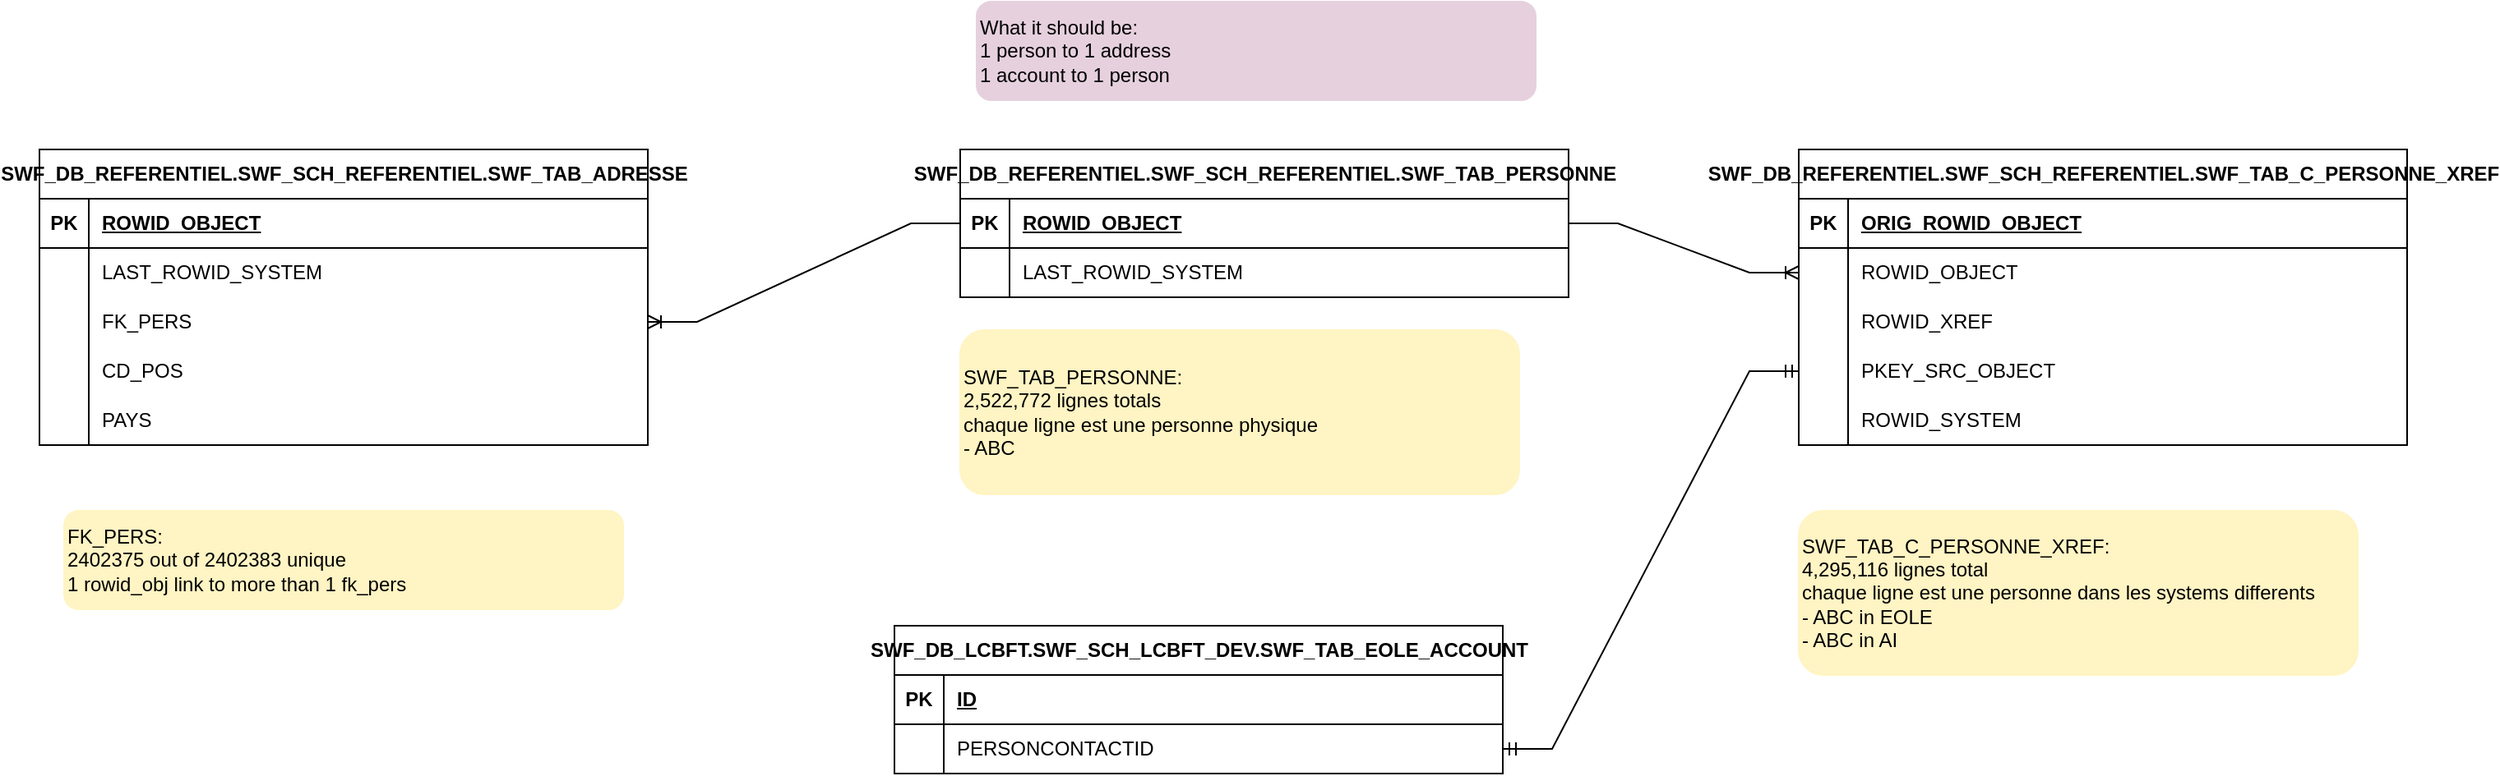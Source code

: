 <mxfile version="22.1.3" type="github">
  <diagram name="Page-1" id="-N0Wf2p26_ytfd32TYqR">
    <mxGraphModel dx="2415" dy="626" grid="1" gridSize="10" guides="1" tooltips="1" connect="1" arrows="1" fold="1" page="1" pageScale="1" pageWidth="827" pageHeight="1169" math="0" shadow="0">
      <root>
        <mxCell id="0" />
        <mxCell id="1" parent="0" />
        <mxCell id="k39MhWjwB1qhPyTOTygt-1" value="SWF_DB_REFERENTIEL.SWF_SCH_REFERENTIEL.SWF_TAB_PERSONNE" style="shape=table;startSize=30;container=1;collapsible=1;childLayout=tableLayout;fixedRows=1;rowLines=0;fontStyle=1;align=center;resizeLast=1;html=1;" vertex="1" parent="1">
          <mxGeometry x="-190" y="130" width="370" height="90" as="geometry">
            <mxRectangle x="-380" y="20" width="400" height="30" as="alternateBounds" />
          </mxGeometry>
        </mxCell>
        <mxCell id="k39MhWjwB1qhPyTOTygt-2" value="" style="shape=tableRow;horizontal=0;startSize=0;swimlaneHead=0;swimlaneBody=0;fillColor=none;collapsible=0;dropTarget=0;points=[[0,0.5],[1,0.5]];portConstraint=eastwest;top=0;left=0;right=0;bottom=1;" vertex="1" parent="k39MhWjwB1qhPyTOTygt-1">
          <mxGeometry y="30" width="370" height="30" as="geometry" />
        </mxCell>
        <mxCell id="k39MhWjwB1qhPyTOTygt-3" value="PK" style="shape=partialRectangle;connectable=0;fillColor=none;top=0;left=0;bottom=0;right=0;fontStyle=1;overflow=hidden;whiteSpace=wrap;html=1;" vertex="1" parent="k39MhWjwB1qhPyTOTygt-2">
          <mxGeometry width="30" height="30" as="geometry">
            <mxRectangle width="30" height="30" as="alternateBounds" />
          </mxGeometry>
        </mxCell>
        <mxCell id="k39MhWjwB1qhPyTOTygt-4" value="ROWID_OBJECT" style="shape=partialRectangle;connectable=0;fillColor=none;top=0;left=0;bottom=0;right=0;align=left;spacingLeft=6;fontStyle=5;overflow=hidden;whiteSpace=wrap;html=1;" vertex="1" parent="k39MhWjwB1qhPyTOTygt-2">
          <mxGeometry x="30" width="340" height="30" as="geometry">
            <mxRectangle width="340" height="30" as="alternateBounds" />
          </mxGeometry>
        </mxCell>
        <mxCell id="k39MhWjwB1qhPyTOTygt-8" value="" style="shape=tableRow;horizontal=0;startSize=0;swimlaneHead=0;swimlaneBody=0;fillColor=none;collapsible=0;dropTarget=0;points=[[0,0.5],[1,0.5]];portConstraint=eastwest;top=0;left=0;right=0;bottom=0;" vertex="1" parent="k39MhWjwB1qhPyTOTygt-1">
          <mxGeometry y="60" width="370" height="30" as="geometry" />
        </mxCell>
        <mxCell id="k39MhWjwB1qhPyTOTygt-9" value="" style="shape=partialRectangle;connectable=0;fillColor=none;top=0;left=0;bottom=0;right=0;editable=1;overflow=hidden;whiteSpace=wrap;html=1;" vertex="1" parent="k39MhWjwB1qhPyTOTygt-8">
          <mxGeometry width="30" height="30" as="geometry">
            <mxRectangle width="30" height="30" as="alternateBounds" />
          </mxGeometry>
        </mxCell>
        <mxCell id="k39MhWjwB1qhPyTOTygt-10" value="LAST_ROWID_SYSTEM" style="shape=partialRectangle;connectable=0;fillColor=none;top=0;left=0;bottom=0;right=0;align=left;spacingLeft=6;overflow=hidden;whiteSpace=wrap;html=1;" vertex="1" parent="k39MhWjwB1qhPyTOTygt-8">
          <mxGeometry x="30" width="340" height="30" as="geometry">
            <mxRectangle width="340" height="30" as="alternateBounds" />
          </mxGeometry>
        </mxCell>
        <mxCell id="k39MhWjwB1qhPyTOTygt-53" value="SWF_DB_REFERENTIEL.SWF_SCH_REFERENTIEL.SWF_TAB_ADRESSE" style="shape=table;startSize=30;container=1;collapsible=1;childLayout=tableLayout;fixedRows=1;rowLines=0;fontStyle=1;align=center;resizeLast=1;html=1;" vertex="1" parent="1">
          <mxGeometry x="-750" y="130" width="370" height="180" as="geometry">
            <mxRectangle x="-380" y="20" width="400" height="30" as="alternateBounds" />
          </mxGeometry>
        </mxCell>
        <mxCell id="k39MhWjwB1qhPyTOTygt-54" value="" style="shape=tableRow;horizontal=0;startSize=0;swimlaneHead=0;swimlaneBody=0;fillColor=none;collapsible=0;dropTarget=0;points=[[0,0.5],[1,0.5]];portConstraint=eastwest;top=0;left=0;right=0;bottom=1;" vertex="1" parent="k39MhWjwB1qhPyTOTygt-53">
          <mxGeometry y="30" width="370" height="30" as="geometry" />
        </mxCell>
        <mxCell id="k39MhWjwB1qhPyTOTygt-55" value="PK" style="shape=partialRectangle;connectable=0;fillColor=none;top=0;left=0;bottom=0;right=0;fontStyle=1;overflow=hidden;whiteSpace=wrap;html=1;" vertex="1" parent="k39MhWjwB1qhPyTOTygt-54">
          <mxGeometry width="30" height="30" as="geometry">
            <mxRectangle width="30" height="30" as="alternateBounds" />
          </mxGeometry>
        </mxCell>
        <mxCell id="k39MhWjwB1qhPyTOTygt-56" value="ROWID_OBJECT" style="shape=partialRectangle;connectable=0;fillColor=none;top=0;left=0;bottom=0;right=0;align=left;spacingLeft=6;fontStyle=5;overflow=hidden;whiteSpace=wrap;html=1;" vertex="1" parent="k39MhWjwB1qhPyTOTygt-54">
          <mxGeometry x="30" width="340" height="30" as="geometry">
            <mxRectangle width="340" height="30" as="alternateBounds" />
          </mxGeometry>
        </mxCell>
        <mxCell id="k39MhWjwB1qhPyTOTygt-60" value="" style="shape=tableRow;horizontal=0;startSize=0;swimlaneHead=0;swimlaneBody=0;fillColor=none;collapsible=0;dropTarget=0;points=[[0,0.5],[1,0.5]];portConstraint=eastwest;top=0;left=0;right=0;bottom=0;" vertex="1" parent="k39MhWjwB1qhPyTOTygt-53">
          <mxGeometry y="60" width="370" height="30" as="geometry" />
        </mxCell>
        <mxCell id="k39MhWjwB1qhPyTOTygt-61" value="" style="shape=partialRectangle;connectable=0;fillColor=none;top=0;left=0;bottom=0;right=0;editable=1;overflow=hidden;whiteSpace=wrap;html=1;" vertex="1" parent="k39MhWjwB1qhPyTOTygt-60">
          <mxGeometry width="30" height="30" as="geometry">
            <mxRectangle width="30" height="30" as="alternateBounds" />
          </mxGeometry>
        </mxCell>
        <mxCell id="k39MhWjwB1qhPyTOTygt-62" value="LAST_ROWID_SYSTEM" style="shape=partialRectangle;connectable=0;fillColor=none;top=0;left=0;bottom=0;right=0;align=left;spacingLeft=6;overflow=hidden;whiteSpace=wrap;html=1;" vertex="1" parent="k39MhWjwB1qhPyTOTygt-60">
          <mxGeometry x="30" width="340" height="30" as="geometry">
            <mxRectangle width="340" height="30" as="alternateBounds" />
          </mxGeometry>
        </mxCell>
        <mxCell id="k39MhWjwB1qhPyTOTygt-63" value="" style="shape=tableRow;horizontal=0;startSize=0;swimlaneHead=0;swimlaneBody=0;fillColor=none;collapsible=0;dropTarget=0;points=[[0,0.5],[1,0.5]];portConstraint=eastwest;top=0;left=0;right=0;bottom=0;" vertex="1" parent="k39MhWjwB1qhPyTOTygt-53">
          <mxGeometry y="90" width="370" height="30" as="geometry" />
        </mxCell>
        <mxCell id="k39MhWjwB1qhPyTOTygt-64" value="" style="shape=partialRectangle;connectable=0;fillColor=none;top=0;left=0;bottom=0;right=0;editable=1;overflow=hidden;whiteSpace=wrap;html=1;" vertex="1" parent="k39MhWjwB1qhPyTOTygt-63">
          <mxGeometry width="30" height="30" as="geometry">
            <mxRectangle width="30" height="30" as="alternateBounds" />
          </mxGeometry>
        </mxCell>
        <mxCell id="k39MhWjwB1qhPyTOTygt-65" value="FK_PERS" style="shape=partialRectangle;connectable=0;fillColor=none;top=0;left=0;bottom=0;right=0;align=left;spacingLeft=6;overflow=hidden;whiteSpace=wrap;html=1;" vertex="1" parent="k39MhWjwB1qhPyTOTygt-63">
          <mxGeometry x="30" width="340" height="30" as="geometry">
            <mxRectangle width="340" height="30" as="alternateBounds" />
          </mxGeometry>
        </mxCell>
        <mxCell id="k39MhWjwB1qhPyTOTygt-66" value="" style="shape=tableRow;horizontal=0;startSize=0;swimlaneHead=0;swimlaneBody=0;fillColor=none;collapsible=0;dropTarget=0;points=[[0,0.5],[1,0.5]];portConstraint=eastwest;top=0;left=0;right=0;bottom=0;" vertex="1" parent="k39MhWjwB1qhPyTOTygt-53">
          <mxGeometry y="120" width="370" height="30" as="geometry" />
        </mxCell>
        <mxCell id="k39MhWjwB1qhPyTOTygt-67" value="" style="shape=partialRectangle;connectable=0;fillColor=none;top=0;left=0;bottom=0;right=0;editable=1;overflow=hidden;whiteSpace=wrap;html=1;" vertex="1" parent="k39MhWjwB1qhPyTOTygt-66">
          <mxGeometry width="30" height="30" as="geometry">
            <mxRectangle width="30" height="30" as="alternateBounds" />
          </mxGeometry>
        </mxCell>
        <mxCell id="k39MhWjwB1qhPyTOTygt-68" value="CD_POS" style="shape=partialRectangle;connectable=0;fillColor=none;top=0;left=0;bottom=0;right=0;align=left;spacingLeft=6;overflow=hidden;whiteSpace=wrap;html=1;" vertex="1" parent="k39MhWjwB1qhPyTOTygt-66">
          <mxGeometry x="30" width="340" height="30" as="geometry">
            <mxRectangle width="340" height="30" as="alternateBounds" />
          </mxGeometry>
        </mxCell>
        <mxCell id="k39MhWjwB1qhPyTOTygt-69" value="" style="shape=tableRow;horizontal=0;startSize=0;swimlaneHead=0;swimlaneBody=0;fillColor=none;collapsible=0;dropTarget=0;points=[[0,0.5],[1,0.5]];portConstraint=eastwest;top=0;left=0;right=0;bottom=0;" vertex="1" parent="k39MhWjwB1qhPyTOTygt-53">
          <mxGeometry y="150" width="370" height="30" as="geometry" />
        </mxCell>
        <mxCell id="k39MhWjwB1qhPyTOTygt-70" value="" style="shape=partialRectangle;connectable=0;fillColor=none;top=0;left=0;bottom=0;right=0;editable=1;overflow=hidden;whiteSpace=wrap;html=1;" vertex="1" parent="k39MhWjwB1qhPyTOTygt-69">
          <mxGeometry width="30" height="30" as="geometry">
            <mxRectangle width="30" height="30" as="alternateBounds" />
          </mxGeometry>
        </mxCell>
        <mxCell id="k39MhWjwB1qhPyTOTygt-71" value="PAYS" style="shape=partialRectangle;connectable=0;fillColor=none;top=0;left=0;bottom=0;right=0;align=left;spacingLeft=6;overflow=hidden;whiteSpace=wrap;html=1;" vertex="1" parent="k39MhWjwB1qhPyTOTygt-69">
          <mxGeometry x="30" width="340" height="30" as="geometry">
            <mxRectangle width="340" height="30" as="alternateBounds" />
          </mxGeometry>
        </mxCell>
        <mxCell id="k39MhWjwB1qhPyTOTygt-73" value="" style="edgeStyle=entityRelationEdgeStyle;fontSize=12;html=1;endArrow=ERoneToMany;rounded=0;exitX=0;exitY=0.5;exitDx=0;exitDy=0;" edge="1" parent="1" source="k39MhWjwB1qhPyTOTygt-2" target="k39MhWjwB1qhPyTOTygt-63">
          <mxGeometry width="100" height="100" relative="1" as="geometry">
            <mxPoint x="-90" y="270" as="sourcePoint" />
            <mxPoint x="10" y="170" as="targetPoint" />
          </mxGeometry>
        </mxCell>
        <mxCell id="k39MhWjwB1qhPyTOTygt-74" value="SWF_DB_REFERENTIEL.SWF_SCH_REFERENTIEL.SWF_TAB_C_PERSONNE_XREF" style="shape=table;startSize=30;container=1;collapsible=1;childLayout=tableLayout;fixedRows=1;rowLines=0;fontStyle=1;align=center;resizeLast=1;html=1;" vertex="1" parent="1">
          <mxGeometry x="320" y="130" width="370" height="180" as="geometry">
            <mxRectangle x="-380" y="20" width="400" height="30" as="alternateBounds" />
          </mxGeometry>
        </mxCell>
        <mxCell id="k39MhWjwB1qhPyTOTygt-75" value="" style="shape=tableRow;horizontal=0;startSize=0;swimlaneHead=0;swimlaneBody=0;fillColor=none;collapsible=0;dropTarget=0;points=[[0,0.5],[1,0.5]];portConstraint=eastwest;top=0;left=0;right=0;bottom=1;" vertex="1" parent="k39MhWjwB1qhPyTOTygt-74">
          <mxGeometry y="30" width="370" height="30" as="geometry" />
        </mxCell>
        <mxCell id="k39MhWjwB1qhPyTOTygt-76" value="PK" style="shape=partialRectangle;connectable=0;fillColor=none;top=0;left=0;bottom=0;right=0;fontStyle=1;overflow=hidden;whiteSpace=wrap;html=1;" vertex="1" parent="k39MhWjwB1qhPyTOTygt-75">
          <mxGeometry width="30" height="30" as="geometry">
            <mxRectangle width="30" height="30" as="alternateBounds" />
          </mxGeometry>
        </mxCell>
        <mxCell id="k39MhWjwB1qhPyTOTygt-77" value="ORIG_ROWID_OBJECT" style="shape=partialRectangle;connectable=0;fillColor=none;top=0;left=0;bottom=0;right=0;align=left;spacingLeft=6;fontStyle=5;overflow=hidden;whiteSpace=wrap;html=1;" vertex="1" parent="k39MhWjwB1qhPyTOTygt-75">
          <mxGeometry x="30" width="340" height="30" as="geometry">
            <mxRectangle width="340" height="30" as="alternateBounds" />
          </mxGeometry>
        </mxCell>
        <mxCell id="k39MhWjwB1qhPyTOTygt-78" value="" style="shape=tableRow;horizontal=0;startSize=0;swimlaneHead=0;swimlaneBody=0;fillColor=none;collapsible=0;dropTarget=0;points=[[0,0.5],[1,0.5]];portConstraint=eastwest;top=0;left=0;right=0;bottom=0;" vertex="1" parent="k39MhWjwB1qhPyTOTygt-74">
          <mxGeometry y="60" width="370" height="30" as="geometry" />
        </mxCell>
        <mxCell id="k39MhWjwB1qhPyTOTygt-79" value="" style="shape=partialRectangle;connectable=0;fillColor=none;top=0;left=0;bottom=0;right=0;editable=1;overflow=hidden;whiteSpace=wrap;html=1;" vertex="1" parent="k39MhWjwB1qhPyTOTygt-78">
          <mxGeometry width="30" height="30" as="geometry">
            <mxRectangle width="30" height="30" as="alternateBounds" />
          </mxGeometry>
        </mxCell>
        <mxCell id="k39MhWjwB1qhPyTOTygt-80" value="ROWID_OBJECT" style="shape=partialRectangle;connectable=0;fillColor=none;top=0;left=0;bottom=0;right=0;align=left;spacingLeft=6;overflow=hidden;whiteSpace=wrap;html=1;" vertex="1" parent="k39MhWjwB1qhPyTOTygt-78">
          <mxGeometry x="30" width="340" height="30" as="geometry">
            <mxRectangle width="340" height="30" as="alternateBounds" />
          </mxGeometry>
        </mxCell>
        <mxCell id="k39MhWjwB1qhPyTOTygt-81" value="" style="shape=tableRow;horizontal=0;startSize=0;swimlaneHead=0;swimlaneBody=0;fillColor=none;collapsible=0;dropTarget=0;points=[[0,0.5],[1,0.5]];portConstraint=eastwest;top=0;left=0;right=0;bottom=0;" vertex="1" parent="k39MhWjwB1qhPyTOTygt-74">
          <mxGeometry y="90" width="370" height="30" as="geometry" />
        </mxCell>
        <mxCell id="k39MhWjwB1qhPyTOTygt-82" value="" style="shape=partialRectangle;connectable=0;fillColor=none;top=0;left=0;bottom=0;right=0;editable=1;overflow=hidden;whiteSpace=wrap;html=1;" vertex="1" parent="k39MhWjwB1qhPyTOTygt-81">
          <mxGeometry width="30" height="30" as="geometry">
            <mxRectangle width="30" height="30" as="alternateBounds" />
          </mxGeometry>
        </mxCell>
        <mxCell id="k39MhWjwB1qhPyTOTygt-83" value="ROWID_XREF" style="shape=partialRectangle;connectable=0;fillColor=none;top=0;left=0;bottom=0;right=0;align=left;spacingLeft=6;overflow=hidden;whiteSpace=wrap;html=1;" vertex="1" parent="k39MhWjwB1qhPyTOTygt-81">
          <mxGeometry x="30" width="340" height="30" as="geometry">
            <mxRectangle width="340" height="30" as="alternateBounds" />
          </mxGeometry>
        </mxCell>
        <mxCell id="k39MhWjwB1qhPyTOTygt-84" value="" style="shape=tableRow;horizontal=0;startSize=0;swimlaneHead=0;swimlaneBody=0;fillColor=none;collapsible=0;dropTarget=0;points=[[0,0.5],[1,0.5]];portConstraint=eastwest;top=0;left=0;right=0;bottom=0;" vertex="1" parent="k39MhWjwB1qhPyTOTygt-74">
          <mxGeometry y="120" width="370" height="30" as="geometry" />
        </mxCell>
        <mxCell id="k39MhWjwB1qhPyTOTygt-85" value="" style="shape=partialRectangle;connectable=0;fillColor=none;top=0;left=0;bottom=0;right=0;editable=1;overflow=hidden;whiteSpace=wrap;html=1;" vertex="1" parent="k39MhWjwB1qhPyTOTygt-84">
          <mxGeometry width="30" height="30" as="geometry">
            <mxRectangle width="30" height="30" as="alternateBounds" />
          </mxGeometry>
        </mxCell>
        <mxCell id="k39MhWjwB1qhPyTOTygt-86" value="PKEY_SRC_OBJECT" style="shape=partialRectangle;connectable=0;fillColor=none;top=0;left=0;bottom=0;right=0;align=left;spacingLeft=6;overflow=hidden;whiteSpace=wrap;html=1;" vertex="1" parent="k39MhWjwB1qhPyTOTygt-84">
          <mxGeometry x="30" width="340" height="30" as="geometry">
            <mxRectangle width="340" height="30" as="alternateBounds" />
          </mxGeometry>
        </mxCell>
        <mxCell id="k39MhWjwB1qhPyTOTygt-87" value="" style="shape=tableRow;horizontal=0;startSize=0;swimlaneHead=0;swimlaneBody=0;fillColor=none;collapsible=0;dropTarget=0;points=[[0,0.5],[1,0.5]];portConstraint=eastwest;top=0;left=0;right=0;bottom=0;" vertex="1" parent="k39MhWjwB1qhPyTOTygt-74">
          <mxGeometry y="150" width="370" height="30" as="geometry" />
        </mxCell>
        <mxCell id="k39MhWjwB1qhPyTOTygt-88" value="" style="shape=partialRectangle;connectable=0;fillColor=none;top=0;left=0;bottom=0;right=0;editable=1;overflow=hidden;whiteSpace=wrap;html=1;" vertex="1" parent="k39MhWjwB1qhPyTOTygt-87">
          <mxGeometry width="30" height="30" as="geometry">
            <mxRectangle width="30" height="30" as="alternateBounds" />
          </mxGeometry>
        </mxCell>
        <mxCell id="k39MhWjwB1qhPyTOTygt-89" value="ROWID_SYSTEM" style="shape=partialRectangle;connectable=0;fillColor=none;top=0;left=0;bottom=0;right=0;align=left;spacingLeft=6;overflow=hidden;whiteSpace=wrap;html=1;" vertex="1" parent="k39MhWjwB1qhPyTOTygt-87">
          <mxGeometry x="30" width="340" height="30" as="geometry">
            <mxRectangle width="340" height="30" as="alternateBounds" />
          </mxGeometry>
        </mxCell>
        <mxCell id="k39MhWjwB1qhPyTOTygt-91" value="" style="edgeStyle=entityRelationEdgeStyle;fontSize=12;html=1;endArrow=ERoneToMany;rounded=0;exitX=1;exitY=0.5;exitDx=0;exitDy=0;" edge="1" parent="1" source="k39MhWjwB1qhPyTOTygt-2" target="k39MhWjwB1qhPyTOTygt-78">
          <mxGeometry width="100" height="100" relative="1" as="geometry">
            <mxPoint x="135" y="240" as="sourcePoint" />
            <mxPoint x="-85" y="300" as="targetPoint" />
            <Array as="points">
              <mxPoint x="260" y="130" />
            </Array>
          </mxGeometry>
        </mxCell>
        <mxCell id="k39MhWjwB1qhPyTOTygt-94" value="FK_PERS:&lt;br&gt;2402375 out of&amp;nbsp;2402383 unique&lt;br&gt;1 rowid_obj link to more than 1 fk_pers" style="rounded=1;whiteSpace=wrap;html=1;align=left;fillColor=#FFF4C3;strokeColor=#FFF4C3;" vertex="1" parent="1">
          <mxGeometry x="-735" y="350" width="340" height="60" as="geometry" />
        </mxCell>
        <mxCell id="k39MhWjwB1qhPyTOTygt-95" value="SWF_DB_LCBFT.SWF_SCH_LCBFT_DEV.SWF_TAB_EOLE_ACCOUNT" style="shape=table;startSize=30;container=1;collapsible=1;childLayout=tableLayout;fixedRows=1;rowLines=0;fontStyle=1;align=center;resizeLast=1;html=1;" vertex="1" parent="1">
          <mxGeometry x="-230" y="420" width="370" height="90" as="geometry">
            <mxRectangle x="-380" y="20" width="400" height="30" as="alternateBounds" />
          </mxGeometry>
        </mxCell>
        <mxCell id="k39MhWjwB1qhPyTOTygt-96" value="" style="shape=tableRow;horizontal=0;startSize=0;swimlaneHead=0;swimlaneBody=0;fillColor=none;collapsible=0;dropTarget=0;points=[[0,0.5],[1,0.5]];portConstraint=eastwest;top=0;left=0;right=0;bottom=1;" vertex="1" parent="k39MhWjwB1qhPyTOTygt-95">
          <mxGeometry y="30" width="370" height="30" as="geometry" />
        </mxCell>
        <mxCell id="k39MhWjwB1qhPyTOTygt-97" value="PK" style="shape=partialRectangle;connectable=0;fillColor=none;top=0;left=0;bottom=0;right=0;fontStyle=1;overflow=hidden;whiteSpace=wrap;html=1;" vertex="1" parent="k39MhWjwB1qhPyTOTygt-96">
          <mxGeometry width="30" height="30" as="geometry">
            <mxRectangle width="30" height="30" as="alternateBounds" />
          </mxGeometry>
        </mxCell>
        <mxCell id="k39MhWjwB1qhPyTOTygt-98" value="ID" style="shape=partialRectangle;connectable=0;fillColor=none;top=0;left=0;bottom=0;right=0;align=left;spacingLeft=6;fontStyle=5;overflow=hidden;whiteSpace=wrap;html=1;" vertex="1" parent="k39MhWjwB1qhPyTOTygt-96">
          <mxGeometry x="30" width="340" height="30" as="geometry">
            <mxRectangle width="340" height="30" as="alternateBounds" />
          </mxGeometry>
        </mxCell>
        <mxCell id="k39MhWjwB1qhPyTOTygt-99" value="" style="shape=tableRow;horizontal=0;startSize=0;swimlaneHead=0;swimlaneBody=0;fillColor=none;collapsible=0;dropTarget=0;points=[[0,0.5],[1,0.5]];portConstraint=eastwest;top=0;left=0;right=0;bottom=0;" vertex="1" parent="k39MhWjwB1qhPyTOTygt-95">
          <mxGeometry y="60" width="370" height="30" as="geometry" />
        </mxCell>
        <mxCell id="k39MhWjwB1qhPyTOTygt-100" value="" style="shape=partialRectangle;connectable=0;fillColor=none;top=0;left=0;bottom=0;right=0;editable=1;overflow=hidden;whiteSpace=wrap;html=1;" vertex="1" parent="k39MhWjwB1qhPyTOTygt-99">
          <mxGeometry width="30" height="30" as="geometry">
            <mxRectangle width="30" height="30" as="alternateBounds" />
          </mxGeometry>
        </mxCell>
        <mxCell id="k39MhWjwB1qhPyTOTygt-101" value="PERSONCONTACTID" style="shape=partialRectangle;connectable=0;fillColor=none;top=0;left=0;bottom=0;right=0;align=left;spacingLeft=6;overflow=hidden;whiteSpace=wrap;html=1;" vertex="1" parent="k39MhWjwB1qhPyTOTygt-99">
          <mxGeometry x="30" width="340" height="30" as="geometry">
            <mxRectangle width="340" height="30" as="alternateBounds" />
          </mxGeometry>
        </mxCell>
        <mxCell id="k39MhWjwB1qhPyTOTygt-112" value="" style="edgeStyle=entityRelationEdgeStyle;fontSize=12;html=1;endArrow=ERmandOne;startArrow=ERmandOne;rounded=0;entryX=0;entryY=0.5;entryDx=0;entryDy=0;" edge="1" parent="1" source="k39MhWjwB1qhPyTOTygt-99" target="k39MhWjwB1qhPyTOTygt-84">
          <mxGeometry width="100" height="100" relative="1" as="geometry">
            <mxPoint x="170" y="450" as="sourcePoint" />
            <mxPoint x="270" y="350" as="targetPoint" />
          </mxGeometry>
        </mxCell>
        <mxCell id="k39MhWjwB1qhPyTOTygt-113" value="What it should be:&lt;br&gt;1 person to 1 address&lt;br&gt;1 account to 1 person" style="rounded=1;whiteSpace=wrap;html=1;align=left;fillColor=#E6D0DE;strokeColor=#E6D0DE;" vertex="1" parent="1">
          <mxGeometry x="-180" y="40" width="340" height="60" as="geometry" />
        </mxCell>
        <mxCell id="k39MhWjwB1qhPyTOTygt-114" value="SWF_TAB_C_PERSONNE_XREF:&lt;br&gt;4,295,116 lignes total&lt;br&gt;chaque ligne est une personne dans les systems differents&lt;br&gt;- ABC in EOLE&lt;br&gt;- ABC in AI" style="rounded=1;whiteSpace=wrap;html=1;align=left;fillColor=#FFF4C3;strokeColor=#FFF4C3;" vertex="1" parent="1">
          <mxGeometry x="320" y="350" width="340" height="100" as="geometry" />
        </mxCell>
        <mxCell id="k39MhWjwB1qhPyTOTygt-115" value="SWF_TAB_PERSONNE:&lt;br&gt;2,522,772 lignes totals&lt;br&gt;chaque ligne est une personne physique&lt;br&gt;- ABC&amp;nbsp;" style="rounded=1;whiteSpace=wrap;html=1;align=left;fillColor=#FFF4C3;strokeColor=#FFF4C3;" vertex="1" parent="1">
          <mxGeometry x="-190" y="240" width="340" height="100" as="geometry" />
        </mxCell>
      </root>
    </mxGraphModel>
  </diagram>
</mxfile>
